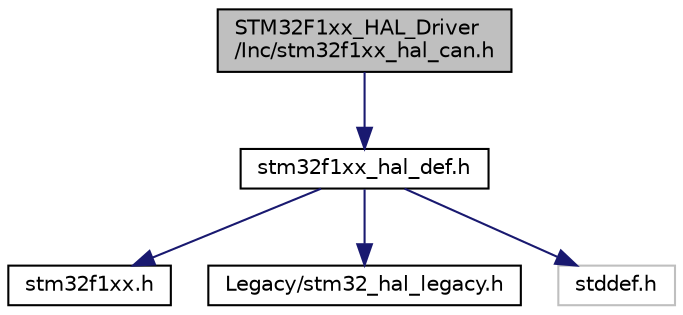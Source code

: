digraph "STM32F1xx_HAL_Driver/Inc/stm32f1xx_hal_can.h"
{
 // LATEX_PDF_SIZE
  edge [fontname="Helvetica",fontsize="10",labelfontname="Helvetica",labelfontsize="10"];
  node [fontname="Helvetica",fontsize="10",shape=record];
  Node1 [label="STM32F1xx_HAL_Driver\l/Inc/stm32f1xx_hal_can.h",height=0.2,width=0.4,color="black", fillcolor="grey75", style="filled", fontcolor="black",tooltip="Header file of CAN HAL module."];
  Node1 -> Node2 [color="midnightblue",fontsize="10",style="solid",fontname="Helvetica"];
  Node2 [label="stm32f1xx_hal_def.h",height=0.2,width=0.4,color="black", fillcolor="white", style="filled",URL="$stm32f1xx__hal__def_8h.html",tooltip="This file contains HAL common defines, enumeration, macros and structures definitions."];
  Node2 -> Node3 [color="midnightblue",fontsize="10",style="solid",fontname="Helvetica"];
  Node3 [label="stm32f1xx.h",height=0.2,width=0.4,color="black", fillcolor="white", style="filled",URL="$stm32f1xx_8h.html",tooltip="CMSIS STM32F1xx Device Peripheral Access Layer Header File."];
  Node2 -> Node4 [color="midnightblue",fontsize="10",style="solid",fontname="Helvetica"];
  Node4 [label="Legacy/stm32_hal_legacy.h",height=0.2,width=0.4,color="black", fillcolor="white", style="filled",URL="$stm32__hal__legacy_8h.html",tooltip="This file contains aliases definition for the STM32Cube HAL constants macros and functions maintained..."];
  Node2 -> Node5 [color="midnightblue",fontsize="10",style="solid",fontname="Helvetica"];
  Node5 [label="stddef.h",height=0.2,width=0.4,color="grey75", fillcolor="white", style="filled",tooltip=" "];
}
